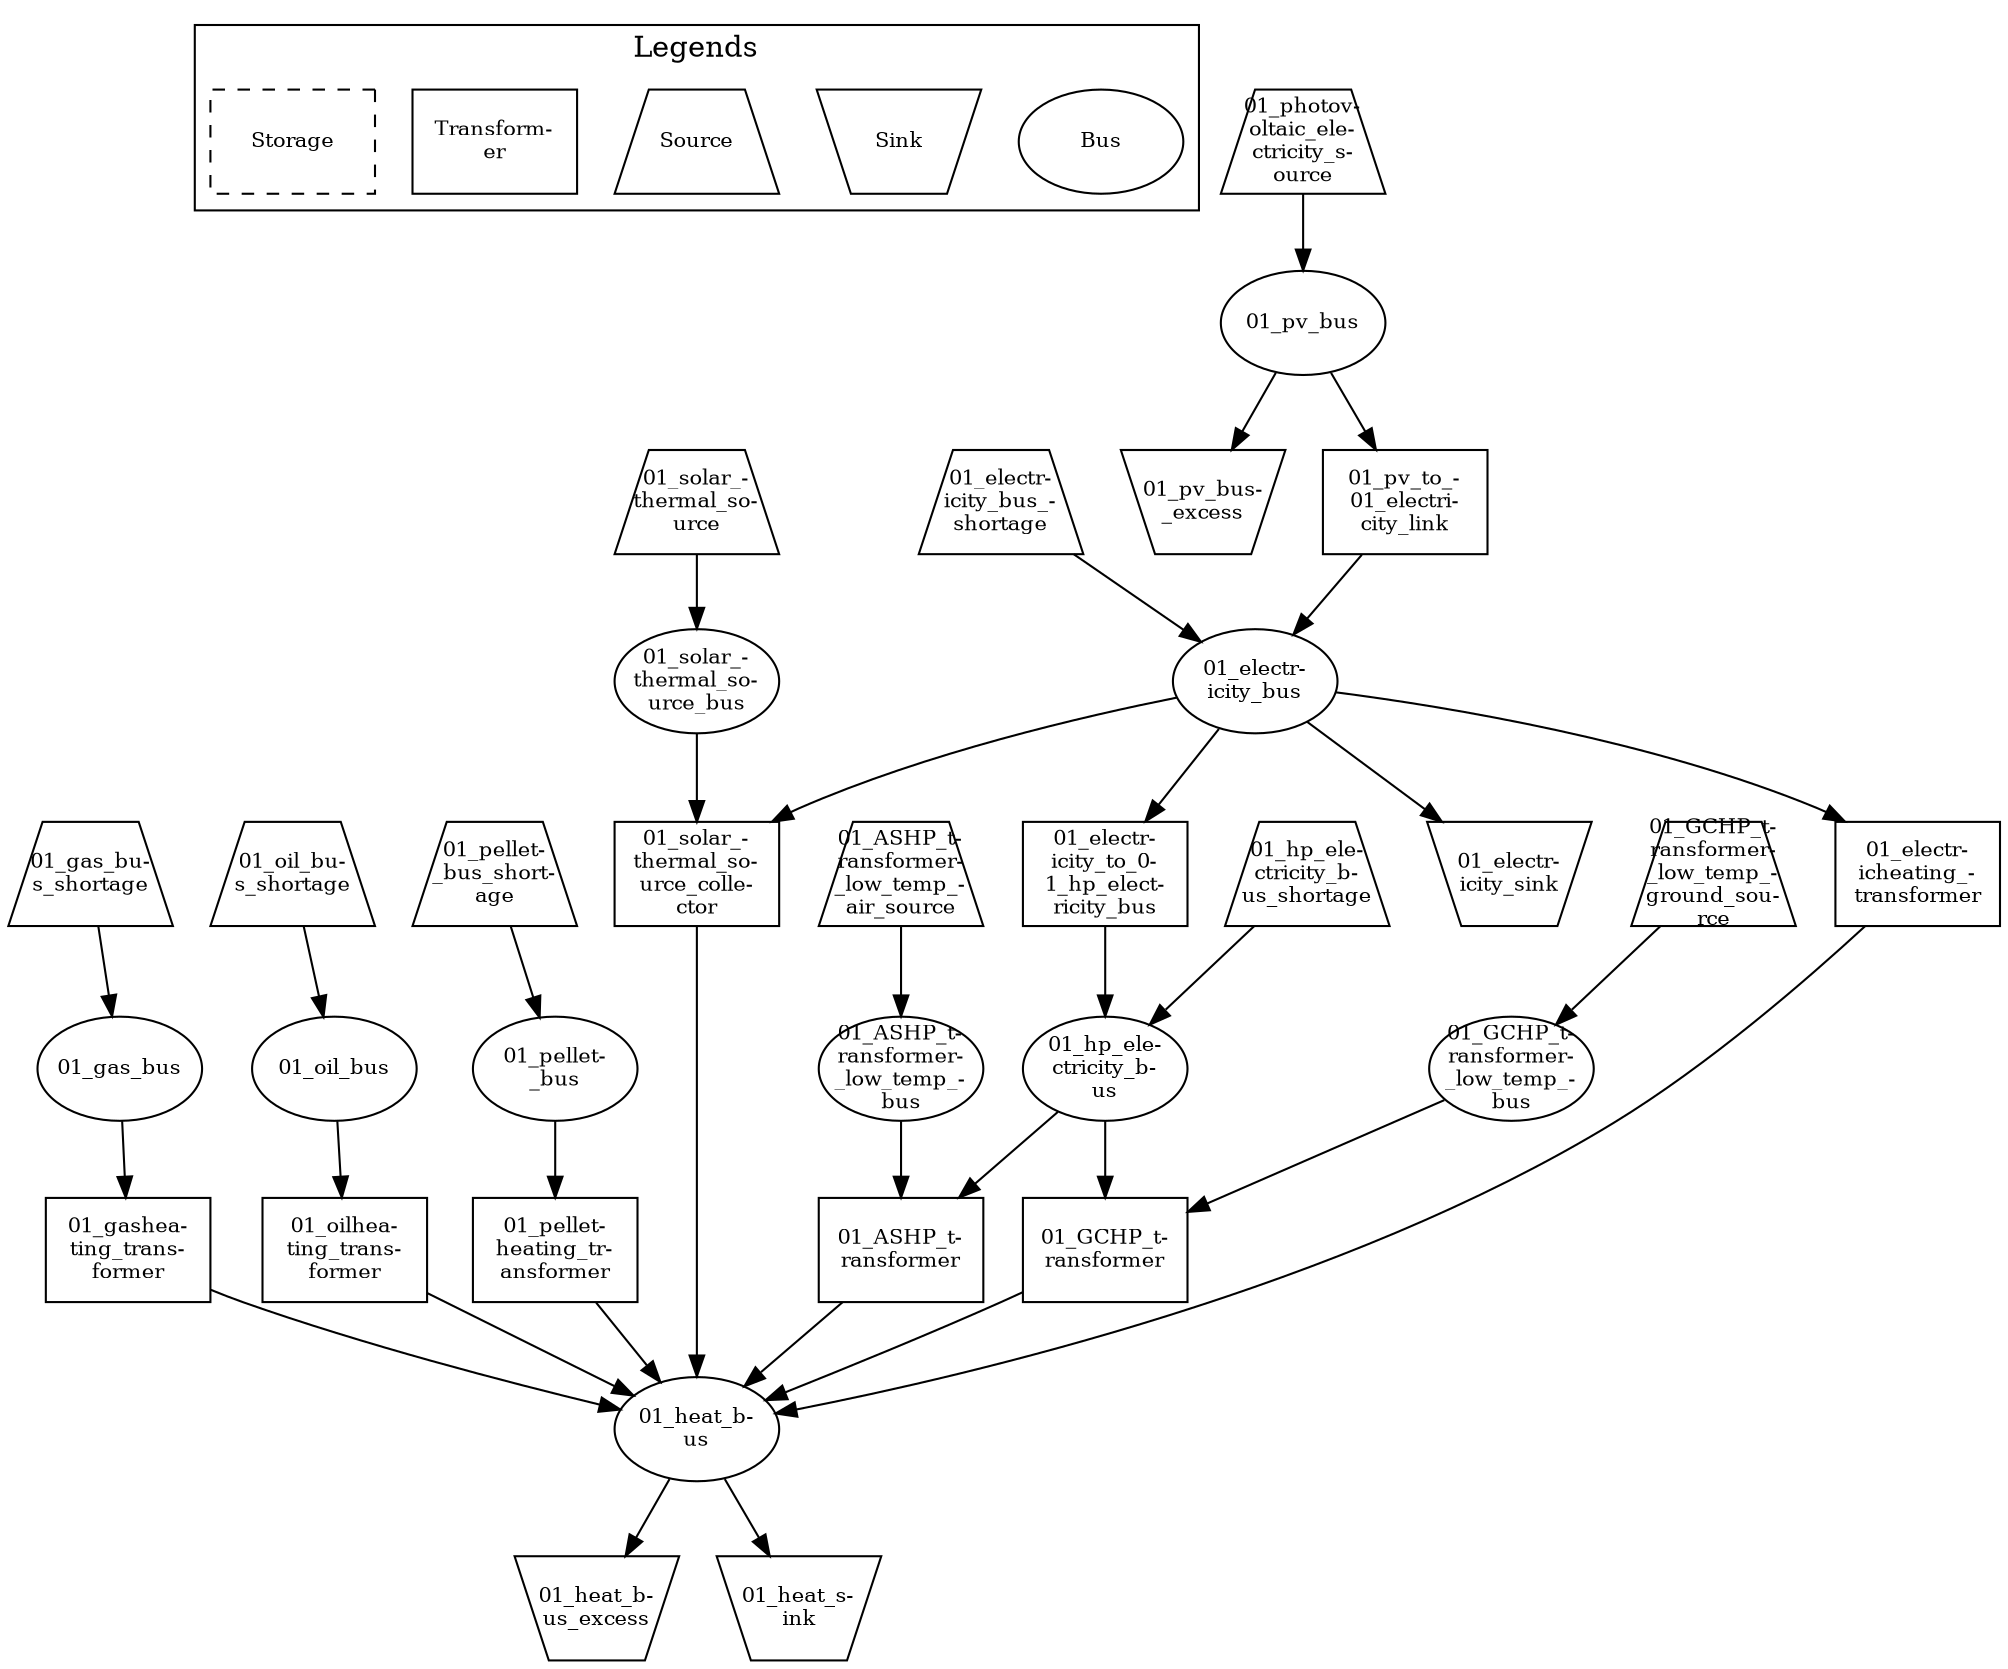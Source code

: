 digraph {
	subgraph cluster_1 {
		color=black
		label=Legends
		Bus [fixedsize=shape fontsize=10 height=0.7 shape=ellipse style="" width=1.1]
		Sink [fixedsize=shape fontsize=10 height=0.7 shape=invtrapezium style="" width=1.1]
		Source [fixedsize=shape fontsize=10 height=0.7 shape=trapezium style="" width=1.1]
		"Transform-
er" [fixedsize=shape fontsize=10 height=0.7 shape=rectangle style="" width=1.1]
		Storage [fixedsize=shape fontsize=10 height=0.7 shape=rectangle style=dashed width=1.1]
	}
	"01_electr-
icity_bus" [fixedsize=shape fontsize=10 height=0.7 shape=ellipse style="" width=1.1]
	"01_electr-
icity_bus_-
shortage" [fixedsize=shape fontsize=10 height=0.7 shape=trapezium style="" width=1.1]
	"01_heat_b-
us" [fixedsize=shape fontsize=10 height=0.7 shape=ellipse style="" width=1.1]
	"01_heat_b-
us_excess" [fixedsize=shape fontsize=10 height=0.7 shape=invtrapezium style="" width=1.1]
	"01_gas_bus" [fixedsize=shape fontsize=10 height=0.7 shape=ellipse style="" width=1.1]
	"01_gas_bu-
s_shortage" [fixedsize=shape fontsize=10 height=0.7 shape=trapezium style="" width=1.1]
	"01_pellet-
_bus" [fixedsize=shape fontsize=10 height=0.7 shape=ellipse style="" width=1.1]
	"01_pellet-
_bus_short-
age" [fixedsize=shape fontsize=10 height=0.7 shape=trapezium style="" width=1.1]
	"01_oil_bus" [fixedsize=shape fontsize=10 height=0.7 shape=ellipse style="" width=1.1]
	"01_oil_bu-
s_shortage" [fixedsize=shape fontsize=10 height=0.7 shape=trapezium style="" width=1.1]
	"01_pv_bus" [fixedsize=shape fontsize=10 height=0.7 shape=ellipse style="" width=1.1]
	"01_pv_bus-
_excess" [fixedsize=shape fontsize=10 height=0.7 shape=invtrapezium style="" width=1.1]
	"01_hp_ele-
ctricity_b-
us" [fixedsize=shape fontsize=10 height=0.7 shape=ellipse style="" width=1.1]
	"01_hp_ele-
ctricity_b-
us_shortage" [fixedsize=shape fontsize=10 height=0.7 shape=trapezium style="" width=1.1]
	"01_pv_to_-
01_electri-
city_link" [fixedsize=shape fontsize=10 height=0.7 shape=rectangle style="" width=1.1]
	"01_electr-
icity_to_0-
1_hp_elect-
ricity_bus" [fixedsize=shape fontsize=10 height=0.7 shape=rectangle style="" width=1.1]
	"01_electr-
icity_sink" [fixedsize=shape fontsize=10 height=0.7 shape=invtrapezium style="" width=1.1]
	"01_heat_s-
ink" [fixedsize=shape fontsize=10 height=0.7 shape=invtrapezium style="" width=1.1]
	"01_gashea-
ting_trans-
former" [fixedsize=shape fontsize=10 height=0.7 shape=rectangle style="" width=1.1]
	"01_oilhea-
ting_trans-
former" [fixedsize=shape fontsize=10 height=0.7 shape=rectangle style="" width=1.1]
	"01_electr-
icheating_-
transformer" [fixedsize=shape fontsize=10 height=0.7 shape=rectangle style="" width=1.1]
	"01_pellet-
heating_tr-
ansformer" [fixedsize=shape fontsize=10 height=0.7 shape=rectangle style="" width=1.1]
	"01_GCHP_t-
ransformer-
_low_temp_-
bus" [fixedsize=shape fontsize=10 height=0.7 shape=ellipse style="" width=1.1]
	"01_GCHP_t-
ransformer-
_low_temp_-
ground_sou-
rce" [fixedsize=shape fontsize=10 height=0.7 shape=trapezium style="" width=1.1]
	"01_GCHP_t-
ransformer" [fixedsize=shape fontsize=10 height=0.7 shape=rectangle style="" width=1.1]
	"01_ASHP_t-
ransformer-
_low_temp_-
bus" [fixedsize=shape fontsize=10 height=0.7 shape=ellipse style="" width=1.1]
	"01_ASHP_t-
ransformer-
_low_temp_-
air_source" [fixedsize=shape fontsize=10 height=0.7 shape=trapezium style="" width=1.1]
	"01_ASHP_t-
ransformer" [fixedsize=shape fontsize=10 height=0.7 shape=rectangle style="" width=1.1]
	"01_photov-
oltaic_ele-
ctricity_s-
ource" [fixedsize=shape fontsize=10 height=0.7 shape=trapezium style="" width=1.1]
	"01_solar_-
thermal_so-
urce_bus" [fixedsize=shape fontsize=10 height=0.7 shape=ellipse style="" width=1.1]
	"01_solar_-
thermal_so-
urce" [fixedsize=shape fontsize=10 height=0.7 shape=trapezium style="" width=1.1]
	"01_solar_-
thermal_so-
urce_colle-
ctor" [fixedsize=shape fontsize=10 height=0.7 shape=rectangle style="" width=1.1]
	"01_electr-
icity_bus_-
shortage" -> "01_electr-
icity_bus"
	"01_pv_to_-
01_electri-
city_link" -> "01_electr-
icity_bus"
	"01_electr-
icity_bus" -> "01_electr-
icity_sink"
	"01_electr-
icity_bus" -> "01_electr-
icheating_-
transformer"
	"01_electr-
icity_bus" -> "01_electr-
icity_to_0-
1_hp_elect-
ricity_bus"
	"01_electr-
icity_bus" -> "01_solar_-
thermal_so-
urce_colle-
ctor"
	"01_GCHP_t-
ransformer" -> "01_heat_b-
us"
	"01_solar_-
thermal_so-
urce_colle-
ctor" -> "01_heat_b-
us"
	"01_ASHP_t-
ransformer" -> "01_heat_b-
us"
	"01_pellet-
heating_tr-
ansformer" -> "01_heat_b-
us"
	"01_electr-
icheating_-
transformer" -> "01_heat_b-
us"
	"01_gashea-
ting_trans-
former" -> "01_heat_b-
us"
	"01_oilhea-
ting_trans-
former" -> "01_heat_b-
us"
	"01_heat_b-
us" -> "01_heat_b-
us_excess"
	"01_heat_b-
us" -> "01_heat_s-
ink"
	"01_gas_bu-
s_shortage" -> "01_gas_bus"
	"01_gas_bus" -> "01_gashea-
ting_trans-
former"
	"01_pellet-
_bus_short-
age" -> "01_pellet-
_bus"
	"01_pellet-
_bus" -> "01_pellet-
heating_tr-
ansformer"
	"01_oil_bu-
s_shortage" -> "01_oil_bus"
	"01_oil_bus" -> "01_oilhea-
ting_trans-
former"
	"01_photov-
oltaic_ele-
ctricity_s-
ource" -> "01_pv_bus"
	"01_pv_bus" -> "01_pv_bus-
_excess"
	"01_pv_bus" -> "01_pv_to_-
01_electri-
city_link"
	"01_hp_ele-
ctricity_b-
us_shortage" -> "01_hp_ele-
ctricity_b-
us"
	"01_electr-
icity_to_0-
1_hp_elect-
ricity_bus" -> "01_hp_ele-
ctricity_b-
us"
	"01_hp_ele-
ctricity_b-
us" -> "01_GCHP_t-
ransformer"
	"01_hp_ele-
ctricity_b-
us" -> "01_ASHP_t-
ransformer"
	"01_GCHP_t-
ransformer-
_low_temp_-
ground_sou-
rce" -> "01_GCHP_t-
ransformer-
_low_temp_-
bus"
	"01_GCHP_t-
ransformer-
_low_temp_-
bus" -> "01_GCHP_t-
ransformer"
	"01_ASHP_t-
ransformer-
_low_temp_-
air_source" -> "01_ASHP_t-
ransformer-
_low_temp_-
bus"
	"01_ASHP_t-
ransformer-
_low_temp_-
bus" -> "01_ASHP_t-
ransformer"
	"01_solar_-
thermal_so-
urce" -> "01_solar_-
thermal_so-
urce_bus"
	"01_solar_-
thermal_so-
urce_bus" -> "01_solar_-
thermal_so-
urce_colle-
ctor"
}
